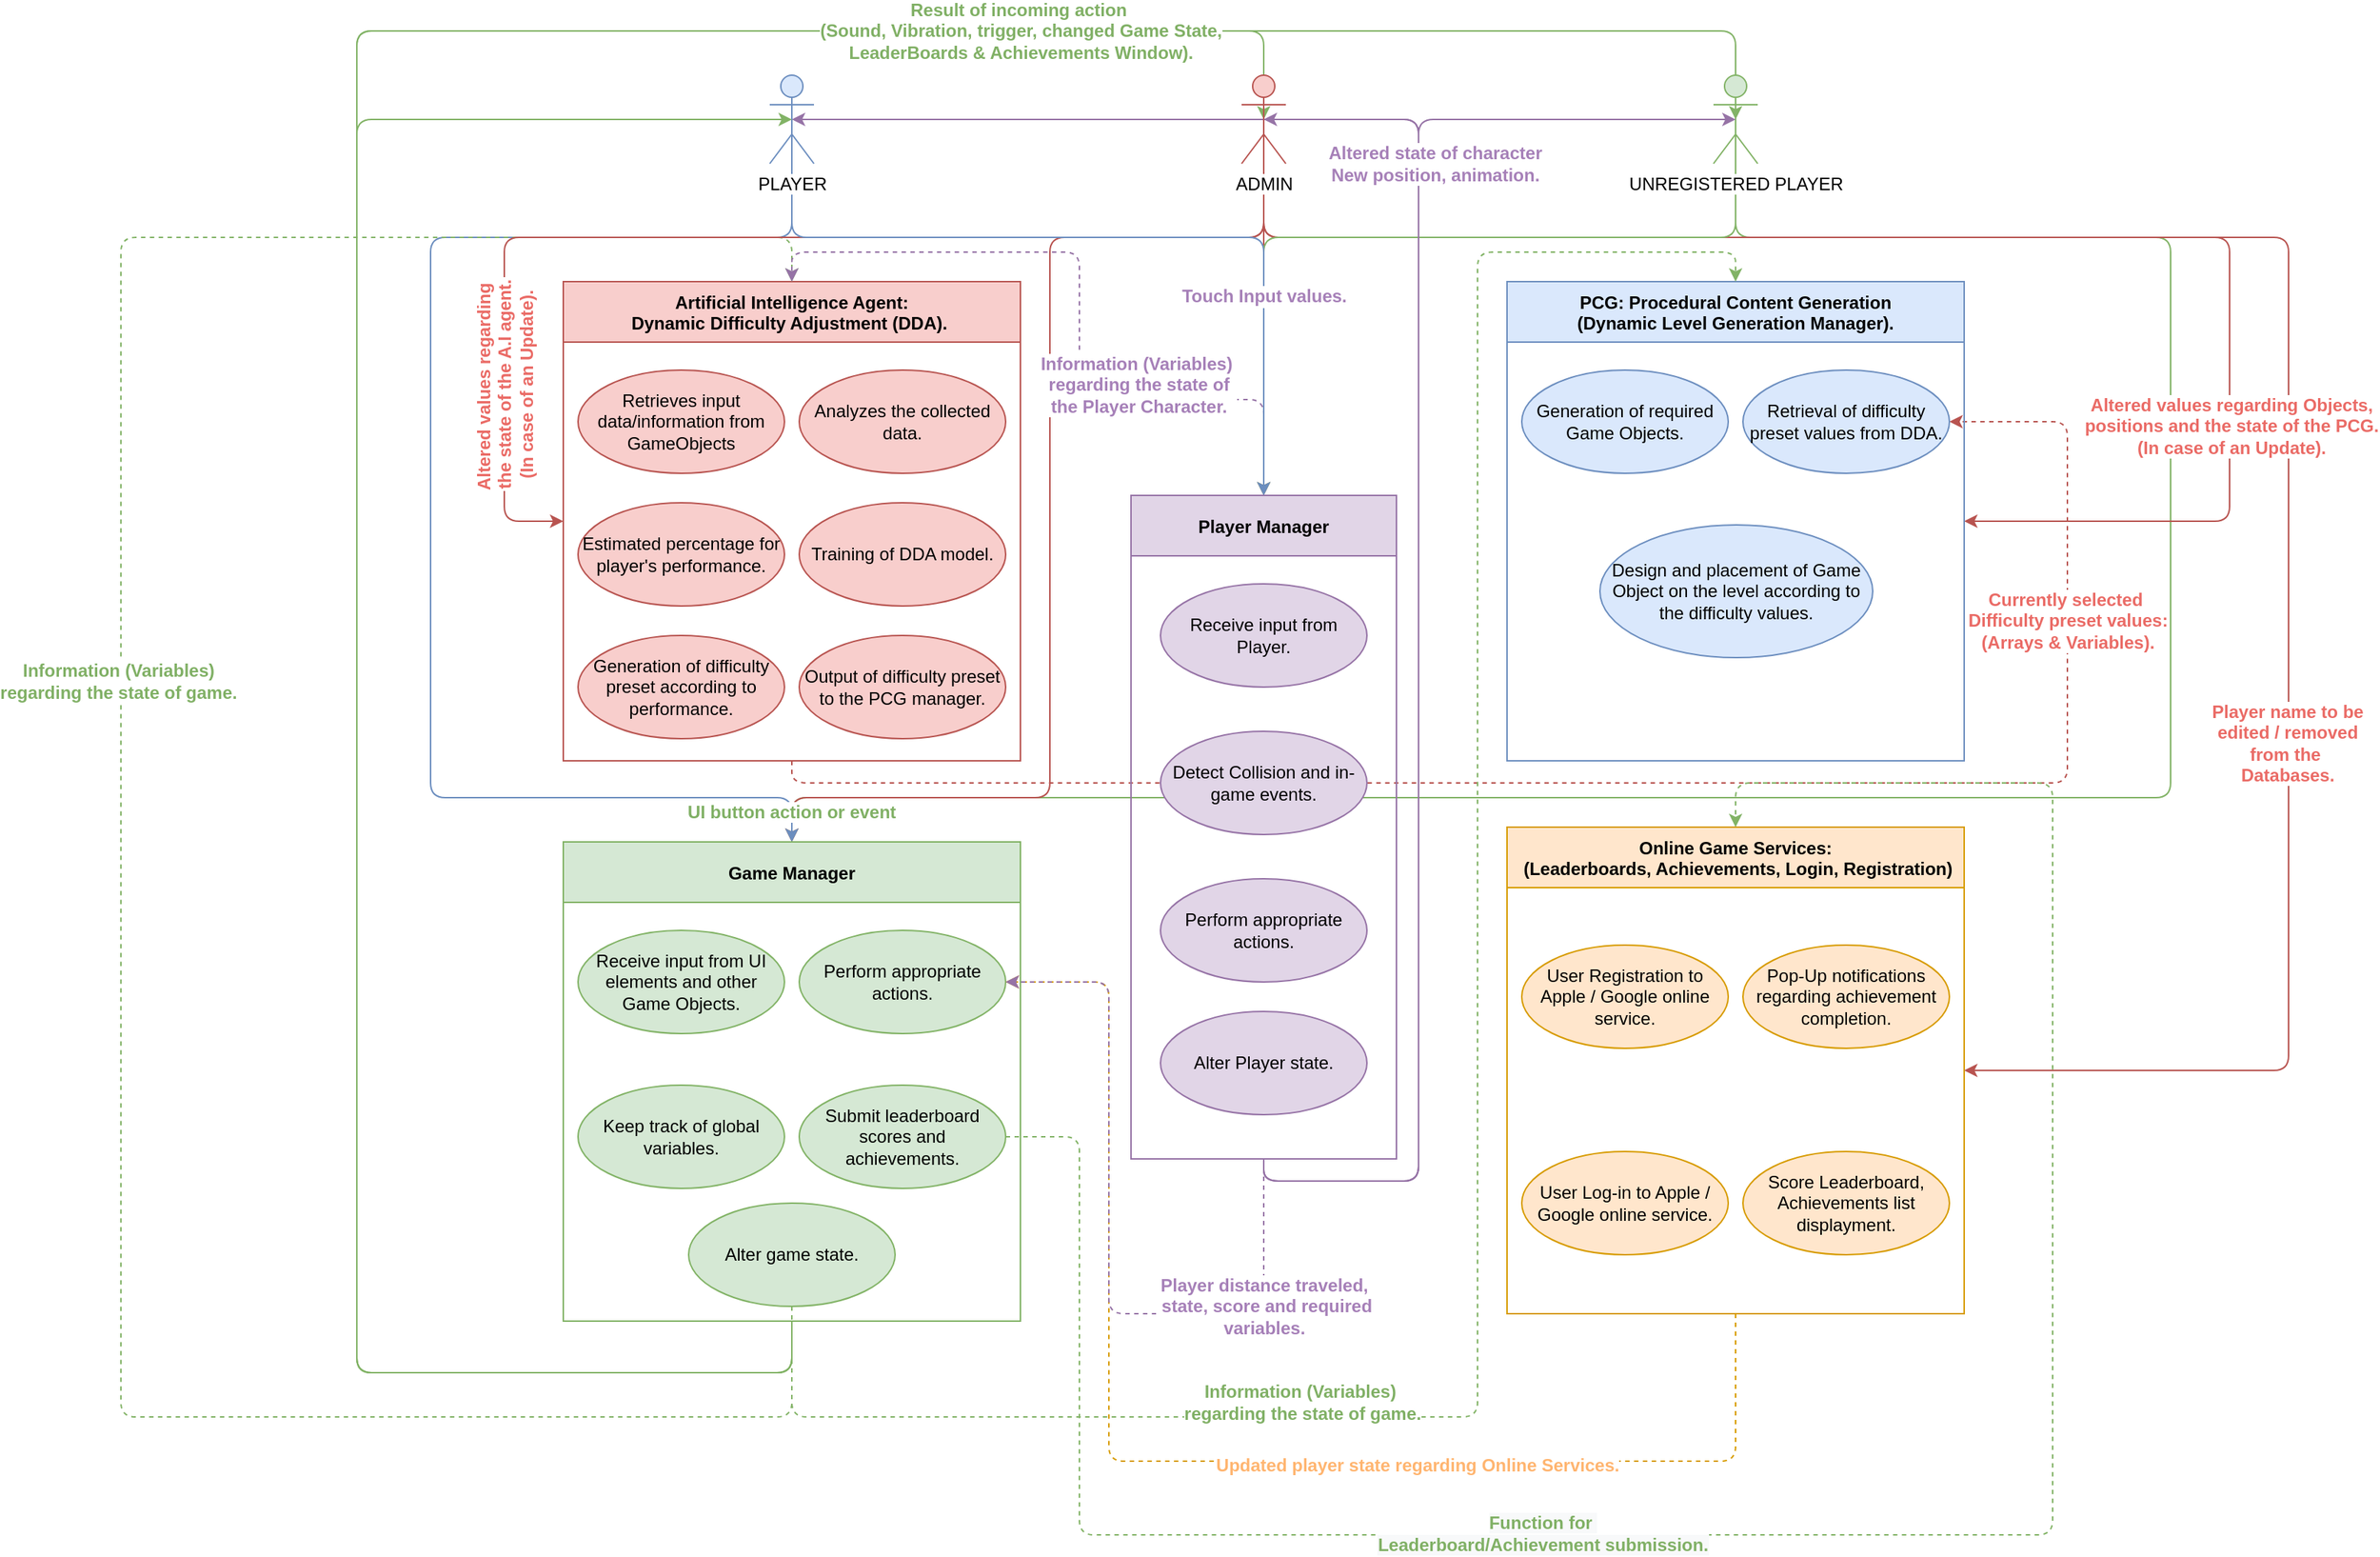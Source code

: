 <mxfile version="13.0.7" type="device"><diagram id="Qk2kG32tYkbsSSIzoZ4W" name="Page-1"><mxGraphModel dx="2036" dy="1721" grid="1" gridSize="10" guides="1" tooltips="1" connect="1" arrows="1" fold="1" page="1" pageScale="1" pageWidth="850" pageHeight="1100" math="0" shadow="0"><root><mxCell id="0"/><mxCell id="1" parent="0"/><mxCell id="qkr7cng4WyT1anKnCLDb-68" value="" style="edgeStyle=segmentEdgeStyle;endArrow=classic;html=1;exitX=0.5;exitY=0.5;exitDx=0;exitDy=0;exitPerimeter=0;entryX=0.5;entryY=0;entryDx=0;entryDy=0;fillColor=#d5e8d4;strokeColor=#82b366;" edge="1" parent="1" source="qkr7cng4WyT1anKnCLDb-3" target="qkr7cng4WyT1anKnCLDb-34"><mxGeometry width="50" height="50" relative="1" as="geometry"><mxPoint x="755" y="80" as="sourcePoint"/><mxPoint x="435" y="335" as="targetPoint"/><Array as="points"><mxPoint x="745" y="150"/><mxPoint x="1040" y="150"/><mxPoint x="1040" y="530"/><mxPoint x="105" y="530"/></Array></mxGeometry></mxCell><mxCell id="qkr7cng4WyT1anKnCLDb-67" value="" style="edgeStyle=segmentEdgeStyle;endArrow=classic;html=1;exitX=0.5;exitY=0.5;exitDx=0;exitDy=0;exitPerimeter=0;entryX=0.5;entryY=0;entryDx=0;entryDy=0;fillColor=#f8cecc;strokeColor=#b85450;" edge="1" parent="1" source="qkr7cng4WyT1anKnCLDb-2" target="qkr7cng4WyT1anKnCLDb-34"><mxGeometry width="50" height="50" relative="1" as="geometry"><mxPoint x="435" y="80" as="sourcePoint"/><mxPoint x="435" y="335" as="targetPoint"/><Array as="points"><mxPoint x="425" y="150"/><mxPoint x="280" y="150"/><mxPoint x="280" y="530"/><mxPoint x="105" y="530"/></Array></mxGeometry></mxCell><mxCell id="qkr7cng4WyT1anKnCLDb-90" value="" style="edgeStyle=segmentEdgeStyle;endArrow=classic;html=1;fillColor=#d5e8d4;strokeColor=#82b366;exitX=0.5;exitY=1;exitDx=0;exitDy=0;entryX=0.5;entryY=0.5;entryDx=0;entryDy=0;entryPerimeter=0;" edge="1" parent="1" source="qkr7cng4WyT1anKnCLDb-34" target="qkr7cng4WyT1anKnCLDb-3"><mxGeometry width="50" height="50" relative="1" as="geometry"><mxPoint x="115" y="895" as="sourcePoint"/><mxPoint x="435" y="80" as="targetPoint"/><Array as="points"><mxPoint x="105" y="920"/><mxPoint x="-190" y="920"/><mxPoint x="-190" y="10"/><mxPoint x="745" y="10"/></Array></mxGeometry></mxCell><mxCell id="qkr7cng4WyT1anKnCLDb-88" value="" style="edgeStyle=segmentEdgeStyle;endArrow=classic;html=1;fillColor=#d5e8d4;strokeColor=#82b366;exitX=0.5;exitY=1;exitDx=0;exitDy=0;entryX=0.5;entryY=0.5;entryDx=0;entryDy=0;entryPerimeter=0;" edge="1" parent="1" source="qkr7cng4WyT1anKnCLDb-34" target="qkr7cng4WyT1anKnCLDb-2"><mxGeometry width="50" height="50" relative="1" as="geometry"><mxPoint x="115" y="895" as="sourcePoint"/><mxPoint x="300" y="40" as="targetPoint"/><Array as="points"><mxPoint x="105" y="920"/><mxPoint x="-190" y="920"/><mxPoint x="-190" y="10"/><mxPoint x="425" y="10"/></Array></mxGeometry></mxCell><mxCell id="qkr7cng4WyT1anKnCLDb-104" value="&lt;b style=&quot;color: rgb(128 , 176 , 101)&quot;&gt;Result of incoming action&amp;nbsp;&lt;br&gt;(Sound, Vibration, trigger, changed Game State,&lt;br&gt;LeaderBoards &amp;amp; Achievements Window).&lt;/b&gt;" style="edgeLabel;html=1;align=center;verticalAlign=middle;resizable=0;points=[];fontSize=12;fontColor=#EA6B66;" vertex="1" connectable="0" parent="qkr7cng4WyT1anKnCLDb-88"><mxGeometry x="0.785" relative="1" as="geometry"><mxPoint x="-19" as="offset"/></mxGeometry></mxCell><mxCell id="qkr7cng4WyT1anKnCLDb-81" value="" style="edgeStyle=segmentEdgeStyle;endArrow=classic;html=1;entryX=0.5;entryY=0.5;entryDx=0;entryDy=0;fillColor=#e1d5e7;strokeColor=#9673a6;entryPerimeter=0;exitX=0.5;exitY=1;exitDx=0;exitDy=0;" edge="1" parent="1" source="qkr7cng4WyT1anKnCLDb-48" target="qkr7cng4WyT1anKnCLDb-1"><mxGeometry width="50" height="50" relative="1" as="geometry"><mxPoint x="440" y="850" as="sourcePoint"/><mxPoint x="435" y="80" as="targetPoint"/><Array as="points"><mxPoint x="425" y="790"/><mxPoint x="530" y="790"/><mxPoint x="530" y="70"/></Array></mxGeometry></mxCell><mxCell id="qkr7cng4WyT1anKnCLDb-71" value="" style="edgeStyle=segmentEdgeStyle;endArrow=classic;html=1;exitX=0.5;exitY=0.5;exitDx=0;exitDy=0;exitPerimeter=0;entryX=1;entryY=0.5;entryDx=0;entryDy=0;fillColor=#f8cecc;strokeColor=#b85450;" edge="1" parent="1" source="qkr7cng4WyT1anKnCLDb-2" target="qkr7cng4WyT1anKnCLDb-42"><mxGeometry width="50" height="50" relative="1" as="geometry"><mxPoint x="435" y="80" as="sourcePoint"/><mxPoint x="115" y="570" as="targetPoint"/><Array as="points"><mxPoint x="425" y="150"/><mxPoint x="1120" y="150"/><mxPoint x="1120" y="715"/></Array></mxGeometry></mxCell><mxCell id="qkr7cng4WyT1anKnCLDb-101" value="&lt;b&gt;Player name to be &lt;br&gt;edited / removed&lt;br&gt;from the&amp;nbsp;&lt;br&gt;Databases.&lt;br&gt;&lt;/b&gt;" style="edgeLabel;html=1;align=center;verticalAlign=middle;resizable=0;points=[];fontSize=12;fontColor=#EA6B66;" vertex="1" connectable="0" parent="qkr7cng4WyT1anKnCLDb-71"><mxGeometry x="0.433" y="-1" relative="1" as="geometry"><mxPoint as="offset"/></mxGeometry></mxCell><mxCell id="qkr7cng4WyT1anKnCLDb-73" value="" style="edgeStyle=segmentEdgeStyle;endArrow=classic;html=1;exitX=0.5;exitY=0.5;exitDx=0;exitDy=0;exitPerimeter=0;entryX=1;entryY=0.5;entryDx=0;entryDy=0;fillColor=#f8cecc;strokeColor=#b85450;" edge="1" parent="1" source="qkr7cng4WyT1anKnCLDb-2" target="qkr7cng4WyT1anKnCLDb-26"><mxGeometry width="50" height="50" relative="1" as="geometry"><mxPoint x="435" y="80" as="sourcePoint"/><mxPoint x="910" y="725" as="targetPoint"/><Array as="points"><mxPoint x="425" y="150"/><mxPoint x="1080" y="150"/><mxPoint x="1080" y="343"/></Array></mxGeometry></mxCell><mxCell id="qkr7cng4WyT1anKnCLDb-102" value="Altered values regarding Objects, &lt;br&gt;positions and the state of the PCG.&lt;br&gt;(In case of an Update)." style="edgeLabel;html=1;align=center;verticalAlign=middle;resizable=0;points=[];fontSize=12;fontColor=#EA6B66;fontStyle=1" vertex="1" connectable="0" parent="qkr7cng4WyT1anKnCLDb-73"><mxGeometry x="0.558" y="1" relative="1" as="geometry"><mxPoint as="offset"/></mxGeometry></mxCell><mxCell id="qkr7cng4WyT1anKnCLDb-66" value="" style="edgeStyle=segmentEdgeStyle;endArrow=classic;html=1;dashed=1;exitX=0.5;exitY=1;exitDx=0;exitDy=0;entryX=1;entryY=0.5;entryDx=0;entryDy=0;fillColor=#f8cecc;strokeColor=#b85450;" edge="1" parent="1" source="qkr7cng4WyT1anKnCLDb-23" target="qkr7cng4WyT1anKnCLDb-28"><mxGeometry width="50" height="50" relative="1" as="geometry"><mxPoint x="450" y="380" as="sourcePoint"/><mxPoint x="500" y="330" as="targetPoint"/><Array as="points"><mxPoint x="105" y="520"/><mxPoint x="970" y="520"/><mxPoint x="970" y="275"/></Array></mxGeometry></mxCell><mxCell id="qkr7cng4WyT1anKnCLDb-98" value="Currently selected&amp;nbsp;&lt;br&gt;Difficulty preset values:&lt;br&gt;(Arrays &amp;amp; Variables)." style="edgeLabel;html=1;align=center;verticalAlign=middle;resizable=0;points=[];fontSize=12;fontColor=#EA6B66;fontStyle=1" vertex="1" connectable="0" parent="qkr7cng4WyT1anKnCLDb-66"><mxGeometry x="0.579" y="-4" relative="1" as="geometry"><mxPoint x="-4" y="-39" as="offset"/></mxGeometry></mxCell><mxCell id="qkr7cng4WyT1anKnCLDb-59" value="" style="edgeStyle=segmentEdgeStyle;endArrow=classic;html=1;exitX=0.5;exitY=0.5;exitDx=0;exitDy=0;exitPerimeter=0;entryX=0.5;entryY=0;entryDx=0;entryDy=0;fillColor=#f8cecc;strokeColor=#b85450;" edge="1" parent="1" source="qkr7cng4WyT1anKnCLDb-2" target="qkr7cng4WyT1anKnCLDb-48"><mxGeometry width="50" height="50" relative="1" as="geometry"><mxPoint x="115" y="80" as="sourcePoint"/><mxPoint x="435" y="335" as="targetPoint"/><Array as="points"><mxPoint x="425" y="180"/><mxPoint x="425" y="180"/></Array></mxGeometry></mxCell><mxCell id="qkr7cng4WyT1anKnCLDb-60" value="" style="edgeStyle=segmentEdgeStyle;endArrow=classic;html=1;exitX=0.5;exitY=0.5;exitDx=0;exitDy=0;exitPerimeter=0;entryX=0.5;entryY=0;entryDx=0;entryDy=0;fillColor=#d5e8d4;strokeColor=#82b366;" edge="1" parent="1" source="qkr7cng4WyT1anKnCLDb-3" target="qkr7cng4WyT1anKnCLDb-48"><mxGeometry width="50" height="50" relative="1" as="geometry"><mxPoint x="435" y="80" as="sourcePoint"/><mxPoint x="435" y="335" as="targetPoint"/><Array as="points"><mxPoint x="745" y="150"/><mxPoint x="425" y="150"/></Array></mxGeometry></mxCell><mxCell id="qkr7cng4WyT1anKnCLDb-61" value="" style="edgeStyle=segmentEdgeStyle;endArrow=classic;html=1;entryX=0.5;entryY=0;entryDx=0;entryDy=0;fillColor=#dae8fc;strokeColor=#6c8ebf;" edge="1" parent="1" target="qkr7cng4WyT1anKnCLDb-34"><mxGeometry width="50" height="50" relative="1" as="geometry"><mxPoint x="105" y="70" as="sourcePoint"/><mxPoint x="435" y="335" as="targetPoint"/><Array as="points"><mxPoint x="105" y="150"/><mxPoint x="-140" y="150"/><mxPoint x="-140" y="530"/><mxPoint x="105" y="530"/></Array></mxGeometry></mxCell><mxCell id="qkr7cng4WyT1anKnCLDb-3" value="UNREGISTERED PLAYER" style="shape=umlActor;verticalLabelPosition=bottom;labelBackgroundColor=#ffffff;verticalAlign=top;html=1;fillColor=#d5e8d4;strokeColor=#82b366;" vertex="1" parent="1"><mxGeometry x="730" y="40" width="30" height="60" as="geometry"/></mxCell><mxCell id="qkr7cng4WyT1anKnCLDb-23" value="Artificial Intelligence Agent:&#10;Dynamic Difficulty Adjustment (DDA). " style="swimlane;fillColor=#f8cecc;strokeColor=#b85450;startSize=41;" vertex="1" parent="1"><mxGeometry x="-50" y="180" width="310" height="325" as="geometry"/></mxCell><mxCell id="qkr7cng4WyT1anKnCLDb-11" value="Retrieves input data/information from GameObjects" style="ellipse;whiteSpace=wrap;html=1;fillColor=#f8cecc;strokeColor=#b85450;" vertex="1" parent="qkr7cng4WyT1anKnCLDb-23"><mxGeometry x="10" y="60" width="140" height="70" as="geometry"/></mxCell><mxCell id="qkr7cng4WyT1anKnCLDb-20" value="Analyzes the collected data." style="ellipse;whiteSpace=wrap;html=1;fillColor=#f8cecc;strokeColor=#b85450;" vertex="1" parent="qkr7cng4WyT1anKnCLDb-23"><mxGeometry x="160" y="60" width="140" height="70" as="geometry"/></mxCell><mxCell id="qkr7cng4WyT1anKnCLDb-19" value="Estimated percentage for player's performance." style="ellipse;whiteSpace=wrap;html=1;fillColor=#f8cecc;strokeColor=#b85450;" vertex="1" parent="qkr7cng4WyT1anKnCLDb-23"><mxGeometry x="10" y="150" width="140" height="70" as="geometry"/></mxCell><mxCell id="qkr7cng4WyT1anKnCLDb-21" value="Training of DDA model." style="ellipse;whiteSpace=wrap;html=1;fillColor=#f8cecc;strokeColor=#b85450;" vertex="1" parent="qkr7cng4WyT1anKnCLDb-23"><mxGeometry x="160" y="150" width="140" height="70" as="geometry"/></mxCell><mxCell id="qkr7cng4WyT1anKnCLDb-24" value="Generation of difficulty preset according to performance." style="ellipse;whiteSpace=wrap;html=1;fillColor=#f8cecc;strokeColor=#b85450;" vertex="1" parent="qkr7cng4WyT1anKnCLDb-23"><mxGeometry x="10" y="240" width="140" height="70" as="geometry"/></mxCell><mxCell id="qkr7cng4WyT1anKnCLDb-25" value="Output of difficulty preset to the PCG manager." style="ellipse;whiteSpace=wrap;html=1;fillColor=#f8cecc;strokeColor=#b85450;" vertex="1" parent="qkr7cng4WyT1anKnCLDb-23"><mxGeometry x="160" y="240" width="140" height="70" as="geometry"/></mxCell><mxCell id="qkr7cng4WyT1anKnCLDb-26" value="PCG: Procedural Content Generation&#10;(Dynamic Level Generation Manager)." style="swimlane;fillColor=#dae8fc;strokeColor=#6c8ebf;startSize=41;" vertex="1" parent="1"><mxGeometry x="590" y="180" width="310" height="325" as="geometry"/></mxCell><mxCell id="qkr7cng4WyT1anKnCLDb-27" value="Generation of required Game Objects." style="ellipse;whiteSpace=wrap;html=1;fillColor=#dae8fc;strokeColor=#6c8ebf;" vertex="1" parent="qkr7cng4WyT1anKnCLDb-26"><mxGeometry x="10" y="60" width="140" height="70" as="geometry"/></mxCell><mxCell id="qkr7cng4WyT1anKnCLDb-28" value="Retrieval of difficulty preset values from DDA." style="ellipse;whiteSpace=wrap;html=1;fillColor=#dae8fc;strokeColor=#6c8ebf;" vertex="1" parent="qkr7cng4WyT1anKnCLDb-26"><mxGeometry x="160" y="60" width="140" height="70" as="geometry"/></mxCell><mxCell id="qkr7cng4WyT1anKnCLDb-33" value="Design and placement of Game Object on the level according to the difficulty values." style="ellipse;whiteSpace=wrap;html=1;fillColor=#dae8fc;strokeColor=#6c8ebf;" vertex="1" parent="qkr7cng4WyT1anKnCLDb-26"><mxGeometry x="63" y="165" width="185" height="90" as="geometry"/></mxCell><mxCell id="qkr7cng4WyT1anKnCLDb-34" value="Game Manager" style="swimlane;fillColor=#d5e8d4;strokeColor=#82b366;startSize=41;" vertex="1" parent="1"><mxGeometry x="-50" y="560" width="310" height="325" as="geometry"/></mxCell><mxCell id="qkr7cng4WyT1anKnCLDb-35" value="Receive input from UI elements and other Game Objects." style="ellipse;whiteSpace=wrap;html=1;fillColor=#d5e8d4;strokeColor=#82b366;" vertex="1" parent="qkr7cng4WyT1anKnCLDb-34"><mxGeometry x="10" y="60" width="140" height="70" as="geometry"/></mxCell><mxCell id="qkr7cng4WyT1anKnCLDb-36" value="Perform appropriate actions." style="ellipse;whiteSpace=wrap;html=1;fillColor=#d5e8d4;strokeColor=#82b366;" vertex="1" parent="qkr7cng4WyT1anKnCLDb-34"><mxGeometry x="160" y="60" width="140" height="70" as="geometry"/></mxCell><mxCell id="qkr7cng4WyT1anKnCLDb-39" value="Keep track of global variables." style="ellipse;whiteSpace=wrap;html=1;fillColor=#d5e8d4;strokeColor=#82b366;" vertex="1" parent="qkr7cng4WyT1anKnCLDb-34"><mxGeometry x="10" y="165" width="140" height="70" as="geometry"/></mxCell><mxCell id="qkr7cng4WyT1anKnCLDb-40" value="Submit leaderboard scores and achievements." style="ellipse;whiteSpace=wrap;html=1;fillColor=#d5e8d4;strokeColor=#82b366;" vertex="1" parent="qkr7cng4WyT1anKnCLDb-34"><mxGeometry x="160" y="165" width="140" height="70" as="geometry"/></mxCell><mxCell id="qkr7cng4WyT1anKnCLDb-41" value="Alter game state." style="ellipse;whiteSpace=wrap;html=1;fillColor=#d5e8d4;strokeColor=#82b366;" vertex="1" parent="qkr7cng4WyT1anKnCLDb-34"><mxGeometry x="85" y="245" width="140" height="70" as="geometry"/></mxCell><mxCell id="qkr7cng4WyT1anKnCLDb-42" value="Online Game Services:&#10; (Leaderboards, Achievements, Login, Registration)" style="swimlane;fillColor=#ffe6cc;strokeColor=#d79b00;startSize=41;" vertex="1" parent="1"><mxGeometry x="590" y="550" width="310" height="330" as="geometry"/></mxCell><mxCell id="qkr7cng4WyT1anKnCLDb-43" value="User Registration to Apple / Google online service." style="ellipse;whiteSpace=wrap;html=1;fillColor=#ffe6cc;strokeColor=#d79b00;" vertex="1" parent="qkr7cng4WyT1anKnCLDb-42"><mxGeometry x="10" y="80" width="140" height="70" as="geometry"/></mxCell><mxCell id="qkr7cng4WyT1anKnCLDb-44" value="User Log-in to Apple / Google online service." style="ellipse;whiteSpace=wrap;html=1;fillColor=#ffe6cc;strokeColor=#d79b00;" vertex="1" parent="qkr7cng4WyT1anKnCLDb-42"><mxGeometry x="10" y="220" width="140" height="70" as="geometry"/></mxCell><mxCell id="qkr7cng4WyT1anKnCLDb-45" value="Score Leaderboard, Achievements list displayment." style="ellipse;whiteSpace=wrap;html=1;fillColor=#ffe6cc;strokeColor=#d79b00;" vertex="1" parent="qkr7cng4WyT1anKnCLDb-42"><mxGeometry x="160" y="220" width="140" height="70" as="geometry"/></mxCell><mxCell id="qkr7cng4WyT1anKnCLDb-46" value="Pop-Up notifications regarding achievement completion." style="ellipse;whiteSpace=wrap;html=1;fillColor=#ffe6cc;strokeColor=#d79b00;" vertex="1" parent="qkr7cng4WyT1anKnCLDb-42"><mxGeometry x="160" y="80" width="140" height="70" as="geometry"/></mxCell><mxCell id="qkr7cng4WyT1anKnCLDb-48" value="Player Manager" style="swimlane;fillColor=#e1d5e7;strokeColor=#9673a6;startSize=41;" vertex="1" parent="1"><mxGeometry x="335" y="325" width="180" height="450" as="geometry"/></mxCell><mxCell id="qkr7cng4WyT1anKnCLDb-49" value="Receive input from Player. " style="ellipse;whiteSpace=wrap;html=1;fillColor=#e1d5e7;strokeColor=#9673a6;" vertex="1" parent="qkr7cng4WyT1anKnCLDb-48"><mxGeometry x="20" y="60" width="140" height="70" as="geometry"/></mxCell><mxCell id="qkr7cng4WyT1anKnCLDb-50" value="Detect Collision and in-game events." style="ellipse;whiteSpace=wrap;html=1;fillColor=#e1d5e7;strokeColor=#9673a6;" vertex="1" parent="qkr7cng4WyT1anKnCLDb-48"><mxGeometry x="20" y="160" width="140" height="70" as="geometry"/></mxCell><mxCell id="qkr7cng4WyT1anKnCLDb-54" value="Perform appropriate actions." style="ellipse;whiteSpace=wrap;html=1;fillColor=#e1d5e7;strokeColor=#9673a6;" vertex="1" parent="qkr7cng4WyT1anKnCLDb-48"><mxGeometry x="20" y="260" width="140" height="70" as="geometry"/></mxCell><mxCell id="qkr7cng4WyT1anKnCLDb-55" value="Alter Player state." style="ellipse;whiteSpace=wrap;html=1;fillColor=#e1d5e7;strokeColor=#9673a6;" vertex="1" parent="qkr7cng4WyT1anKnCLDb-48"><mxGeometry x="20" y="350" width="140" height="70" as="geometry"/></mxCell><mxCell id="qkr7cng4WyT1anKnCLDb-62" value="" style="edgeStyle=segmentEdgeStyle;endArrow=classic;html=1;exitX=1;exitY=0.5;exitDx=0;exitDy=0;entryX=0.5;entryY=0;entryDx=0;entryDy=0;fillColor=#d5e8d4;strokeColor=#82b366;dashed=1;" edge="1" parent="1" source="qkr7cng4WyT1anKnCLDb-40" target="qkr7cng4WyT1anKnCLDb-42"><mxGeometry width="50" height="50" relative="1" as="geometry"><mxPoint x="450" y="730" as="sourcePoint"/><mxPoint x="500" y="680" as="targetPoint"/><Array as="points"><mxPoint x="300" y="760"/><mxPoint x="300" y="1030"/><mxPoint x="960" y="1030"/><mxPoint x="960" y="520"/><mxPoint x="745" y="520"/></Array></mxGeometry></mxCell><mxCell id="qkr7cng4WyT1anKnCLDb-105" value="&lt;b style=&quot;color: rgb(185 , 224 , 165) ; background-color: rgb(248 , 249 , 250)&quot;&gt;&lt;font color=&quot;#80b065&quot;&gt;Function for&amp;nbsp;&lt;br&gt;Leaderboard/Achievement submission.&lt;/font&gt;&lt;/b&gt;" style="edgeLabel;html=1;align=center;verticalAlign=middle;resizable=0;points=[];fontSize=12;fontColor=#EA6B66;" vertex="1" connectable="0" parent="qkr7cng4WyT1anKnCLDb-62"><mxGeometry x="-0.269" y="1" relative="1" as="geometry"><mxPoint as="offset"/></mxGeometry></mxCell><mxCell id="qkr7cng4WyT1anKnCLDb-63" value="" style="edgeStyle=segmentEdgeStyle;endArrow=classic;html=1;exitX=0.5;exitY=1;exitDx=0;exitDy=0;entryX=0.5;entryY=0;entryDx=0;entryDy=0;fillColor=#d5e8d4;strokeColor=#82b366;dashed=1;" edge="1" parent="1" source="qkr7cng4WyT1anKnCLDb-41" target="qkr7cng4WyT1anKnCLDb-26"><mxGeometry width="50" height="50" relative="1" as="geometry"><mxPoint x="260" y="770" as="sourcePoint"/><mxPoint x="755" y="560" as="targetPoint"/><Array as="points"><mxPoint x="105" y="950"/><mxPoint x="570" y="950"/><mxPoint x="570" y="160"/><mxPoint x="745" y="160"/></Array></mxGeometry></mxCell><mxCell id="qkr7cng4WyT1anKnCLDb-100" value="&lt;b style=&quot;color: rgb(185 , 224 , 165)&quot;&gt;&lt;font color=&quot;#80b065&quot;&gt;Information (Variables)&amp;nbsp;&lt;br&gt;regarding the state of game.&lt;/font&gt;&lt;/b&gt;" style="edgeLabel;html=1;align=center;verticalAlign=middle;resizable=0;points=[];fontSize=12;fontColor=#A680B8;" vertex="1" connectable="0" parent="qkr7cng4WyT1anKnCLDb-63"><mxGeometry x="-0.471" relative="1" as="geometry"><mxPoint x="17" y="-10" as="offset"/></mxGeometry></mxCell><mxCell id="qkr7cng4WyT1anKnCLDb-64" value="" style="edgeStyle=segmentEdgeStyle;endArrow=classic;html=1;exitX=0.5;exitY=1;exitDx=0;exitDy=0;entryX=0.5;entryY=0;entryDx=0;entryDy=0;fillColor=#d5e8d4;strokeColor=#82b366;dashed=1;" edge="1" parent="1" source="qkr7cng4WyT1anKnCLDb-41" target="qkr7cng4WyT1anKnCLDb-23"><mxGeometry width="50" height="50" relative="1" as="geometry"><mxPoint x="115" y="885" as="sourcePoint"/><mxPoint x="755" y="190" as="targetPoint"/><Array as="points"><mxPoint x="105" y="950"/><mxPoint x="-350" y="950"/><mxPoint x="-350" y="150"/><mxPoint x="105" y="150"/></Array></mxGeometry></mxCell><mxCell id="qkr7cng4WyT1anKnCLDb-97" value="&lt;b&gt;&lt;font color=&quot;#80b065&quot;&gt;Information (Variables) &lt;br&gt;regarding the state of game.&lt;/font&gt;&lt;/b&gt;" style="edgeLabel;html=1;align=center;verticalAlign=middle;resizable=0;points=[];fontSize=12;fontColor=#B9E0A5;rotation=0;" vertex="1" connectable="0" parent="qkr7cng4WyT1anKnCLDb-64"><mxGeometry x="0.134" y="2" relative="1" as="geometry"><mxPoint as="offset"/></mxGeometry></mxCell><mxCell id="qkr7cng4WyT1anKnCLDb-65" value="" style="edgeStyle=segmentEdgeStyle;endArrow=classic;html=1;dashed=1;entryX=0.5;entryY=0;entryDx=0;entryDy=0;exitX=0.5;exitY=0;exitDx=0;exitDy=0;fillColor=#e1d5e7;strokeColor=#9673a6;" edge="1" parent="1" source="qkr7cng4WyT1anKnCLDb-48" target="qkr7cng4WyT1anKnCLDb-23"><mxGeometry width="50" height="50" relative="1" as="geometry"><mxPoint x="450" y="450" as="sourcePoint"/><mxPoint x="500" y="400" as="targetPoint"/><Array as="points"><mxPoint x="425" y="260"/><mxPoint x="300" y="260"/><mxPoint x="300" y="160"/><mxPoint x="105" y="160"/></Array></mxGeometry></mxCell><mxCell id="qkr7cng4WyT1anKnCLDb-99" value="&lt;b style=&quot;&quot;&gt;&lt;font&gt;Information (Variables)&amp;nbsp;&lt;br&gt;regarding the state of &lt;br&gt;the Player Character.&lt;/font&gt;&lt;/b&gt;" style="edgeLabel;html=1;align=center;verticalAlign=middle;resizable=0;points=[];fontSize=12;fontColor=#A680B8;" vertex="1" connectable="0" parent="qkr7cng4WyT1anKnCLDb-65"><mxGeometry x="-0.03" relative="1" as="geometry"><mxPoint x="40" y="45" as="offset"/></mxGeometry></mxCell><mxCell id="qkr7cng4WyT1anKnCLDb-69" value="" style="edgeStyle=segmentEdgeStyle;endArrow=classic;html=1;dashed=1;entryX=1;entryY=0.5;entryDx=0;entryDy=0;exitX=0.5;exitY=1;exitDx=0;exitDy=0;fillColor=#ffe6cc;strokeColor=#d79b00;" edge="1" parent="1" source="qkr7cng4WyT1anKnCLDb-42" target="qkr7cng4WyT1anKnCLDb-36"><mxGeometry width="50" height="50" relative="1" as="geometry"><mxPoint x="450" y="720" as="sourcePoint"/><mxPoint x="500" y="670" as="targetPoint"/><Array as="points"><mxPoint x="745" y="980"/><mxPoint x="320" y="980"/><mxPoint x="320" y="655"/></Array></mxGeometry></mxCell><mxCell id="qkr7cng4WyT1anKnCLDb-95" value="&lt;font color=&quot;#ffb570&quot;&gt;&lt;b&gt;Updated player state regarding Online Services.&lt;/b&gt;&lt;/font&gt;" style="edgeLabel;html=1;align=center;verticalAlign=middle;resizable=0;points=[];fontSize=12;fontColor=#B9E0A5;" vertex="1" connectable="0" parent="qkr7cng4WyT1anKnCLDb-69"><mxGeometry x="-0.312" y="3" relative="1" as="geometry"><mxPoint as="offset"/></mxGeometry></mxCell><mxCell id="qkr7cng4WyT1anKnCLDb-70" value="" style="edgeStyle=segmentEdgeStyle;endArrow=classic;html=1;dashed=1;entryX=1;entryY=0.5;entryDx=0;entryDy=0;exitX=0.5;exitY=1;exitDx=0;exitDy=0;fillColor=#e1d5e7;strokeColor=#9673a6;" edge="1" parent="1" source="qkr7cng4WyT1anKnCLDb-48" target="qkr7cng4WyT1anKnCLDb-36"><mxGeometry width="50" height="50" relative="1" as="geometry"><mxPoint x="450" y="690" as="sourcePoint"/><mxPoint x="500" y="640" as="targetPoint"/><Array as="points"><mxPoint x="425" y="880"/><mxPoint x="320" y="880"/><mxPoint x="320" y="655"/></Array></mxGeometry></mxCell><mxCell id="qkr7cng4WyT1anKnCLDb-91" value="&lt;font color=&quot;#a680b8&quot;&gt;&lt;b&gt;Player distance traveled,&lt;br&gt;&amp;nbsp;state, score and required&lt;br&gt;variables.&lt;br&gt;&lt;/b&gt;&lt;/font&gt;" style="edgeLabel;html=1;align=center;verticalAlign=middle;resizable=0;points=[];fontSize=12;fontColor=#B9E0A5;" vertex="1" connectable="0" parent="qkr7cng4WyT1anKnCLDb-70"><mxGeometry x="-0.387" y="1" relative="1" as="geometry"><mxPoint x="50" y="-6" as="offset"/></mxGeometry></mxCell><mxCell id="qkr7cng4WyT1anKnCLDb-74" value="" style="edgeStyle=segmentEdgeStyle;endArrow=classic;html=1;entryX=0;entryY=0.5;entryDx=0;entryDy=0;fillColor=#f8cecc;strokeColor=#b85450;exitX=0.5;exitY=0.5;exitDx=0;exitDy=0;exitPerimeter=0;" edge="1" parent="1" source="qkr7cng4WyT1anKnCLDb-2" target="qkr7cng4WyT1anKnCLDb-23"><mxGeometry width="50" height="50" relative="1" as="geometry"><mxPoint x="430" y="70" as="sourcePoint"/><mxPoint x="910" y="352.5" as="targetPoint"/><Array as="points"><mxPoint x="425" y="150"/><mxPoint x="-90" y="150"/><mxPoint x="-90" y="343"/></Array></mxGeometry></mxCell><mxCell id="qkr7cng4WyT1anKnCLDb-103" value="&lt;span style=&quot;font-weight: 700&quot;&gt;Altered values regarding&amp;nbsp;&lt;br&gt;the state of the A.I agent.&lt;br&gt;(In case of an Update).&lt;br&gt;&lt;/span&gt;" style="edgeLabel;html=1;align=center;verticalAlign=middle;resizable=0;points=[];fontSize=12;fontColor=#EA6B66;rotation=-90;" vertex="1" connectable="0" parent="qkr7cng4WyT1anKnCLDb-74"><mxGeometry x="0.711" relative="1" as="geometry"><mxPoint y="-13" as="offset"/></mxGeometry></mxCell><mxCell id="qkr7cng4WyT1anKnCLDb-58" value="" style="edgeStyle=segmentEdgeStyle;endArrow=classic;html=1;exitX=0.5;exitY=0.5;exitDx=0;exitDy=0;exitPerimeter=0;entryX=0.5;entryY=0;entryDx=0;entryDy=0;fillColor=#dae8fc;strokeColor=#6c8ebf;" edge="1" parent="1" source="qkr7cng4WyT1anKnCLDb-1" target="qkr7cng4WyT1anKnCLDb-48"><mxGeometry width="50" height="50" relative="1" as="geometry"><mxPoint x="450" y="380" as="sourcePoint"/><mxPoint x="500" y="330" as="targetPoint"/><Array as="points"><mxPoint x="105" y="150"/><mxPoint x="425" y="150"/></Array></mxGeometry></mxCell><mxCell id="qkr7cng4WyT1anKnCLDb-75" value="&lt;font style=&quot;font-size: 12px;&quot;&gt;Touch Input values.&lt;/font&gt;" style="edgeLabel;html=1;align=center;verticalAlign=middle;resizable=0;points=[];fontSize=12;fontStyle=1;fontColor=#A680B8;" vertex="1" connectable="0" parent="qkr7cng4WyT1anKnCLDb-58"><mxGeometry x="0.635" relative="1" as="geometry"><mxPoint y="-30" as="offset"/></mxGeometry></mxCell><mxCell id="qkr7cng4WyT1anKnCLDb-2" value="ADMIN" style="shape=umlActor;verticalLabelPosition=bottom;labelBackgroundColor=#ffffff;verticalAlign=top;html=1;fillColor=#f8cecc;strokeColor=#b85450;" vertex="1" parent="1"><mxGeometry x="410" y="40" width="30" height="60" as="geometry"/></mxCell><mxCell id="qkr7cng4WyT1anKnCLDb-1" value="PLAYER" style="shape=umlActor;verticalLabelPosition=bottom;labelBackgroundColor=#ffffff;verticalAlign=top;html=1;fillColor=#dae8fc;strokeColor=#6c8ebf;" vertex="1" parent="1"><mxGeometry x="90" y="40" width="30" height="60" as="geometry"/></mxCell><mxCell id="qkr7cng4WyT1anKnCLDb-76" value="" style="edgeStyle=segmentEdgeStyle;endArrow=classic;html=1;exitX=0.5;exitY=1;exitDx=0;exitDy=0;entryX=0.5;entryY=0.5;entryDx=0;entryDy=0;fillColor=#e1d5e7;strokeColor=#9673a6;entryPerimeter=0;" edge="1" parent="1" source="qkr7cng4WyT1anKnCLDb-48" target="qkr7cng4WyT1anKnCLDb-2"><mxGeometry width="50" height="50" relative="1" as="geometry"><mxPoint x="115" y="80" as="sourcePoint"/><mxPoint x="435" y="335" as="targetPoint"/><Array as="points"><mxPoint x="425" y="790"/><mxPoint x="530" y="790"/><mxPoint x="530" y="70"/></Array></mxGeometry></mxCell><mxCell id="qkr7cng4WyT1anKnCLDb-79" value="" style="edgeStyle=segmentEdgeStyle;endArrow=classic;html=1;exitX=0.5;exitY=1;exitDx=0;exitDy=0;entryX=0.5;entryY=0.5;entryDx=0;entryDy=0;fillColor=#e1d5e7;strokeColor=#9673a6;entryPerimeter=0;" edge="1" parent="1" source="qkr7cng4WyT1anKnCLDb-48" target="qkr7cng4WyT1anKnCLDb-3"><mxGeometry width="50" height="50" relative="1" as="geometry"><mxPoint x="435" y="785" as="sourcePoint"/><mxPoint x="435" y="80" as="targetPoint"/><Array as="points"><mxPoint x="425" y="790"/><mxPoint x="530" y="790"/><mxPoint x="530" y="70"/></Array></mxGeometry></mxCell><mxCell id="qkr7cng4WyT1anKnCLDb-80" value="Altered state of character&lt;br&gt;New position, animation." style="edgeLabel;html=1;align=center;verticalAlign=middle;resizable=0;points=[];fontSize=12;fontStyle=1;fontColor=#A680B8;" vertex="1" connectable="0" parent="qkr7cng4WyT1anKnCLDb-79"><mxGeometry x="0.635" relative="1" as="geometry"><mxPoint x="-12" y="30" as="offset"/></mxGeometry></mxCell><mxCell id="qkr7cng4WyT1anKnCLDb-84" value="&lt;b style=&quot;background-color: rgb(255 , 255 , 255)&quot;&gt;&lt;font color=&quot;#80b065&quot;&gt;UI button action or event&lt;/font&gt;&lt;/b&gt;" style="text;html=1;strokeColor=none;fillColor=none;align=center;verticalAlign=middle;whiteSpace=wrap;rounded=0;fontSize=12;fontColor=#B9E0A5;" vertex="1" parent="1"><mxGeometry x="15" y="530" width="180" height="20" as="geometry"/></mxCell><mxCell id="qkr7cng4WyT1anKnCLDb-86" value="" style="edgeStyle=segmentEdgeStyle;endArrow=classic;html=1;entryX=0.5;entryY=0.5;entryDx=0;entryDy=0;fillColor=#d5e8d4;strokeColor=#82b366;entryPerimeter=0;exitX=0.5;exitY=1;exitDx=0;exitDy=0;" edge="1" parent="1" source="qkr7cng4WyT1anKnCLDb-34" target="qkr7cng4WyT1anKnCLDb-1"><mxGeometry width="50" height="50" relative="1" as="geometry"><mxPoint x="-20" y="1034" as="sourcePoint"/><mxPoint x="115" y="570" as="targetPoint"/><Array as="points"><mxPoint x="105" y="920"/><mxPoint x="-190" y="920"/><mxPoint x="-190" y="70"/></Array></mxGeometry></mxCell></root></mxGraphModel></diagram></mxfile>